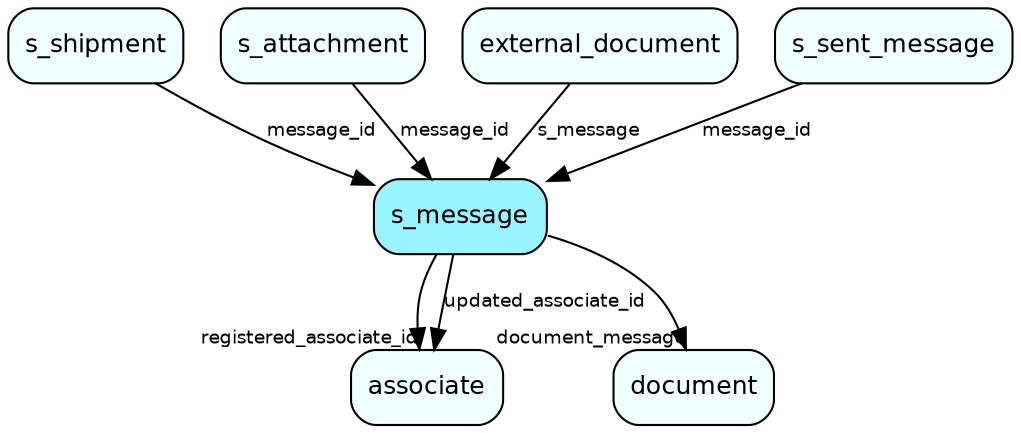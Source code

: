 digraph s_message  {
node [shape = box style="rounded, filled" fontname = "Helvetica" fontsize = "12" ]
edge [fontname = "Helvetica" fontsize = "9"]

s_message[fillcolor = "cadetblue1"]
associate[fillcolor = "azure1"]
document[fillcolor = "azure1"]
s_shipment[fillcolor = "azure1"]
s_attachment[fillcolor = "azure1"]
external_document[fillcolor = "azure1"]
s_sent_message[fillcolor = "azure1"]
s_message -> associate [headlabel = "registered_associate_id"]
s_message -> associate [label = "updated_associate_id"]
s_message -> document [headlabel = "document_message"]
s_shipment -> s_message [label = "message_id"]
s_attachment -> s_message [label = "message_id"]
external_document -> s_message [label = "s_message"]
s_sent_message -> s_message [label = "message_id"]
}
